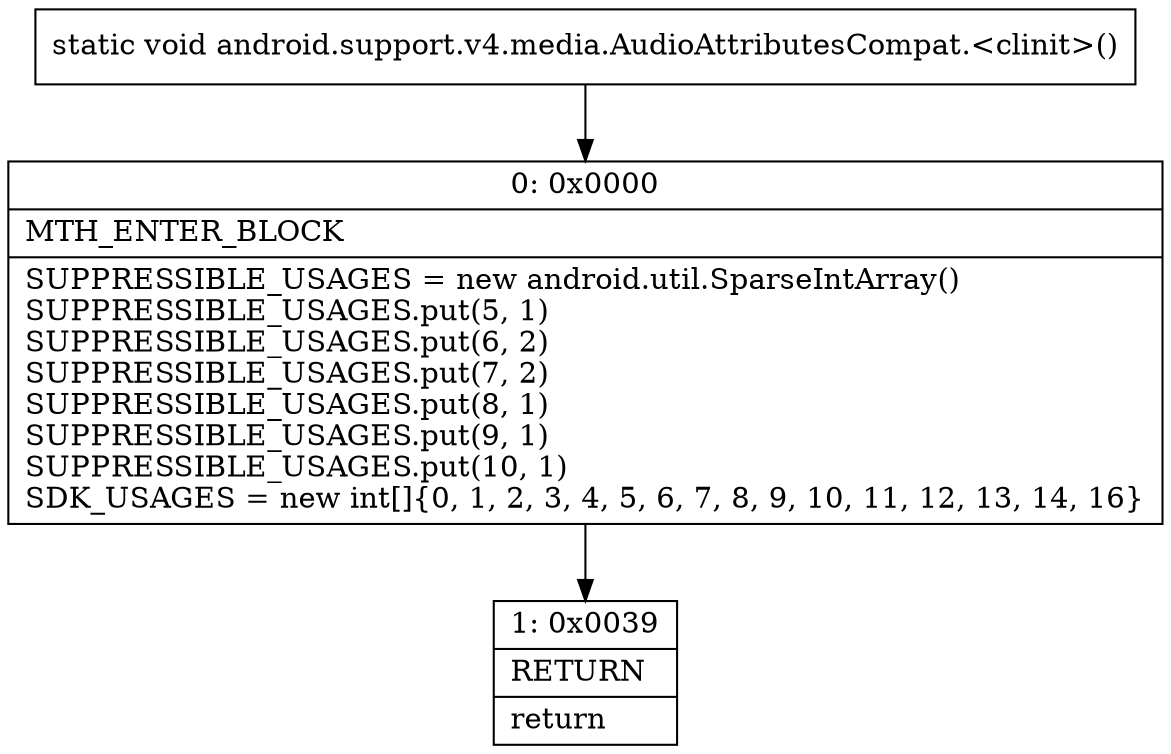 digraph "CFG forandroid.support.v4.media.AudioAttributesCompat.\<clinit\>()V" {
Node_0 [shape=record,label="{0\:\ 0x0000|MTH_ENTER_BLOCK\l|SUPPRESSIBLE_USAGES = new android.util.SparseIntArray()\lSUPPRESSIBLE_USAGES.put(5, 1)\lSUPPRESSIBLE_USAGES.put(6, 2)\lSUPPRESSIBLE_USAGES.put(7, 2)\lSUPPRESSIBLE_USAGES.put(8, 1)\lSUPPRESSIBLE_USAGES.put(9, 1)\lSUPPRESSIBLE_USAGES.put(10, 1)\lSDK_USAGES = new int[]\{0, 1, 2, 3, 4, 5, 6, 7, 8, 9, 10, 11, 12, 13, 14, 16\}\l}"];
Node_1 [shape=record,label="{1\:\ 0x0039|RETURN\l|return\l}"];
MethodNode[shape=record,label="{static void android.support.v4.media.AudioAttributesCompat.\<clinit\>() }"];
MethodNode -> Node_0;
Node_0 -> Node_1;
}

